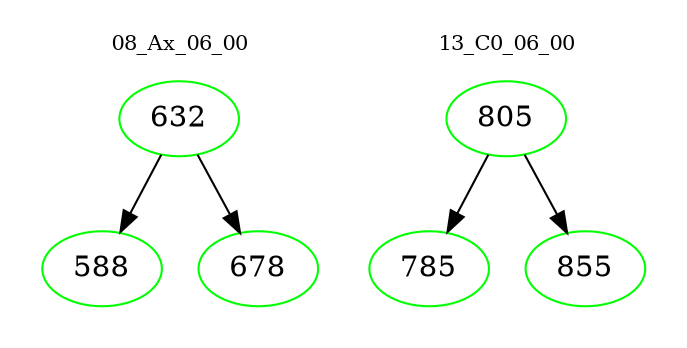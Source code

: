 digraph{
subgraph cluster_0 {
color = white
label = "08_Ax_06_00";
fontsize=10;
T0_632 [label="632", color="green"]
T0_632 -> T0_588 [color="black"]
T0_588 [label="588", color="green"]
T0_632 -> T0_678 [color="black"]
T0_678 [label="678", color="green"]
}
subgraph cluster_1 {
color = white
label = "13_C0_06_00";
fontsize=10;
T1_805 [label="805", color="green"]
T1_805 -> T1_785 [color="black"]
T1_785 [label="785", color="green"]
T1_805 -> T1_855 [color="black"]
T1_855 [label="855", color="green"]
}
}
